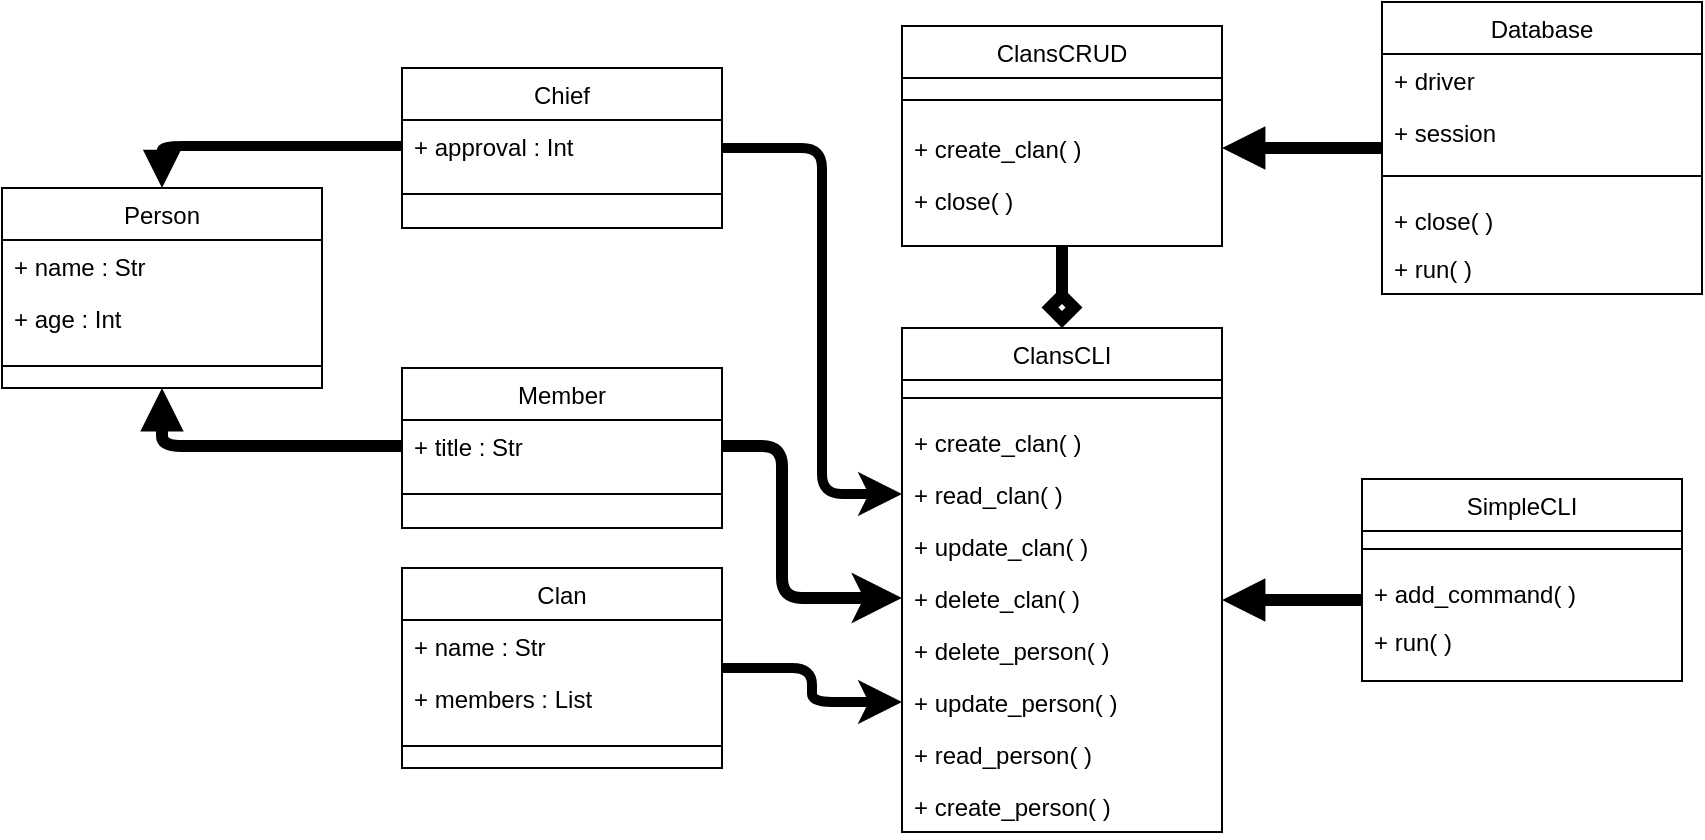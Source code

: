 <mxfile version="13.9.9" type="device"><diagram id="C5RBs43oDa-KdzZeNtuy" name="Page-1"><mxGraphModel dx="923" dy="453" grid="1" gridSize="10" guides="1" tooltips="1" connect="1" arrows="1" fold="1" page="1" pageScale="1" pageWidth="827" pageHeight="1169" math="0" shadow="0"><root><mxCell id="WIyWlLk6GJQsqaUBKTNV-0"/><mxCell id="WIyWlLk6GJQsqaUBKTNV-1" parent="WIyWlLk6GJQsqaUBKTNV-0"/><mxCell id="zkfFHV4jXpPFQw0GAbJ--17" value="Person" style="swimlane;fontStyle=0;align=center;verticalAlign=top;childLayout=stackLayout;horizontal=1;startSize=26;horizontalStack=0;resizeParent=1;resizeLast=0;collapsible=1;marginBottom=0;rounded=0;shadow=0;strokeWidth=1;" parent="WIyWlLk6GJQsqaUBKTNV-1" vertex="1"><mxGeometry x="70" y="170" width="160" height="100" as="geometry"><mxRectangle x="550" y="140" width="160" height="26" as="alternateBounds"/></mxGeometry></mxCell><mxCell id="zkfFHV4jXpPFQw0GAbJ--20" value="+ name : Str&#10;" style="text;align=left;verticalAlign=top;spacingLeft=4;spacingRight=4;overflow=hidden;rotatable=0;points=[[0,0.5],[1,0.5]];portConstraint=eastwest;rounded=0;shadow=0;html=0;" parent="zkfFHV4jXpPFQw0GAbJ--17" vertex="1"><mxGeometry y="26" width="160" height="26" as="geometry"/></mxCell><mxCell id="Ck1G6nBFEujSt6XbPlp2-4" value="+ age : Int" style="text;align=left;verticalAlign=top;spacingLeft=4;spacingRight=4;overflow=hidden;rotatable=0;points=[[0,0.5],[1,0.5]];portConstraint=eastwest;rounded=0;shadow=0;html=0;" parent="zkfFHV4jXpPFQw0GAbJ--17" vertex="1"><mxGeometry y="52" width="160" height="26" as="geometry"/></mxCell><mxCell id="zkfFHV4jXpPFQw0GAbJ--23" value="" style="line;html=1;strokeWidth=1;align=left;verticalAlign=middle;spacingTop=-1;spacingLeft=3;spacingRight=3;rotatable=0;labelPosition=right;points=[];portConstraint=eastwest;" parent="zkfFHV4jXpPFQw0GAbJ--17" vertex="1"><mxGeometry y="78" width="160" height="22" as="geometry"/></mxCell><mxCell id="yqSTfUTMVm1F1N2pcoFF-55" style="edgeStyle=orthogonalEdgeStyle;rounded=1;orthogonalLoop=1;jettySize=auto;html=1;entryX=0;entryY=0.5;entryDx=0;entryDy=0;startArrow=none;startFill=0;endArrow=classic;endFill=0;exitX=1;exitY=0.5;exitDx=0;exitDy=0;strokeWidth=6;" edge="1" parent="WIyWlLk6GJQsqaUBKTNV-1" source="Ck1G6nBFEujSt6XbPlp2-6" target="yqSTfUTMVm1F1N2pcoFF-9"><mxGeometry relative="1" as="geometry"><Array as="points"><mxPoint x="460" y="299"/><mxPoint x="460" y="375"/></Array></mxGeometry></mxCell><mxCell id="Ck1G6nBFEujSt6XbPlp2-5" value="Member" style="swimlane;fontStyle=0;align=center;verticalAlign=top;childLayout=stackLayout;horizontal=1;startSize=26;horizontalStack=0;resizeParent=1;resizeLast=0;collapsible=1;marginBottom=0;rounded=0;shadow=0;strokeWidth=1;" parent="WIyWlLk6GJQsqaUBKTNV-1" vertex="1"><mxGeometry x="270" y="260" width="160" height="80" as="geometry"><mxRectangle x="550" y="140" width="160" height="26" as="alternateBounds"/></mxGeometry></mxCell><mxCell id="Ck1G6nBFEujSt6XbPlp2-6" value="+ title : Str" style="text;align=left;verticalAlign=top;spacingLeft=4;spacingRight=4;overflow=hidden;rotatable=0;points=[[0,0.5],[1,0.5]];portConstraint=eastwest;rounded=0;shadow=0;html=0;" parent="Ck1G6nBFEujSt6XbPlp2-5" vertex="1"><mxGeometry y="26" width="160" height="26" as="geometry"/></mxCell><mxCell id="Ck1G6nBFEujSt6XbPlp2-8" value="" style="line;html=1;strokeWidth=1;align=left;verticalAlign=middle;spacingTop=-1;spacingLeft=3;spacingRight=3;rotatable=0;labelPosition=right;points=[];portConstraint=eastwest;" parent="Ck1G6nBFEujSt6XbPlp2-5" vertex="1"><mxGeometry y="52" width="160" height="22" as="geometry"/></mxCell><mxCell id="Ck1G6nBFEujSt6XbPlp2-9" value="Chief" style="swimlane;fontStyle=0;align=center;verticalAlign=top;childLayout=stackLayout;horizontal=1;startSize=26;horizontalStack=0;resizeParent=1;resizeLast=0;collapsible=1;marginBottom=0;rounded=0;shadow=0;strokeWidth=1;" parent="WIyWlLk6GJQsqaUBKTNV-1" vertex="1"><mxGeometry x="270" y="110" width="160" height="80" as="geometry"><mxRectangle x="550" y="140" width="160" height="26" as="alternateBounds"/></mxGeometry></mxCell><mxCell id="Ck1G6nBFEujSt6XbPlp2-10" value="+ approval : Int" style="text;align=left;verticalAlign=top;spacingLeft=4;spacingRight=4;overflow=hidden;rotatable=0;points=[[0,0.5],[1,0.5]];portConstraint=eastwest;rounded=0;shadow=0;html=0;" parent="Ck1G6nBFEujSt6XbPlp2-9" vertex="1"><mxGeometry y="26" width="160" height="26" as="geometry"/></mxCell><mxCell id="Ck1G6nBFEujSt6XbPlp2-11" value="" style="line;html=1;strokeWidth=1;align=left;verticalAlign=middle;spacingTop=-1;spacingLeft=3;spacingRight=3;rotatable=0;labelPosition=right;points=[];portConstraint=eastwest;" parent="Ck1G6nBFEujSt6XbPlp2-9" vertex="1"><mxGeometry y="52" width="160" height="22" as="geometry"/></mxCell><mxCell id="yqSTfUTMVm1F1N2pcoFF-57" style="edgeStyle=orthogonalEdgeStyle;rounded=1;orthogonalLoop=1;jettySize=auto;html=1;entryX=0;entryY=0.5;entryDx=0;entryDy=0;startArrow=none;startFill=0;endArrow=classic;endFill=0;strokeWidth=5;" edge="1" parent="WIyWlLk6GJQsqaUBKTNV-1" source="Ck1G6nBFEujSt6XbPlp2-12" target="yqSTfUTMVm1F1N2pcoFF-16"><mxGeometry relative="1" as="geometry"/></mxCell><mxCell id="Ck1G6nBFEujSt6XbPlp2-12" value="Clan" style="swimlane;fontStyle=0;align=center;verticalAlign=top;childLayout=stackLayout;horizontal=1;startSize=26;horizontalStack=0;resizeParent=1;resizeLast=0;collapsible=1;marginBottom=0;rounded=0;shadow=0;strokeWidth=1;" parent="WIyWlLk6GJQsqaUBKTNV-1" vertex="1"><mxGeometry x="270" y="360" width="160" height="100" as="geometry"><mxRectangle x="550" y="140" width="160" height="26" as="alternateBounds"/></mxGeometry></mxCell><mxCell id="Ck1G6nBFEujSt6XbPlp2-13" value="+ name : Str" style="text;align=left;verticalAlign=top;spacingLeft=4;spacingRight=4;overflow=hidden;rotatable=0;points=[[0,0.5],[1,0.5]];portConstraint=eastwest;rounded=0;shadow=0;html=0;" parent="Ck1G6nBFEujSt6XbPlp2-12" vertex="1"><mxGeometry y="26" width="160" height="26" as="geometry"/></mxCell><mxCell id="Ck1G6nBFEujSt6XbPlp2-14" value="+ members : List" style="text;align=left;verticalAlign=top;spacingLeft=4;spacingRight=4;overflow=hidden;rotatable=0;points=[[0,0.5],[1,0.5]];portConstraint=eastwest;rounded=0;shadow=0;html=0;" parent="Ck1G6nBFEujSt6XbPlp2-12" vertex="1"><mxGeometry y="52" width="160" height="26" as="geometry"/></mxCell><mxCell id="Ck1G6nBFEujSt6XbPlp2-15" value="" style="line;html=1;strokeWidth=1;align=left;verticalAlign=middle;spacingTop=-1;spacingLeft=3;spacingRight=3;rotatable=0;labelPosition=right;points=[];portConstraint=eastwest;" parent="Ck1G6nBFEujSt6XbPlp2-12" vertex="1"><mxGeometry y="78" width="160" height="22" as="geometry"/></mxCell><mxCell id="yqSTfUTMVm1F1N2pcoFF-67" style="edgeStyle=orthogonalEdgeStyle;rounded=1;orthogonalLoop=1;jettySize=auto;html=1;entryX=1;entryY=0.5;entryDx=0;entryDy=0;startArrow=none;startFill=0;endArrow=block;endFill=1;strokeWidth=6;" edge="1" parent="WIyWlLk6GJQsqaUBKTNV-1" source="Ck1G6nBFEujSt6XbPlp2-16" target="Ck1G6nBFEujSt6XbPlp2-24"><mxGeometry relative="1" as="geometry"/></mxCell><mxCell id="Ck1G6nBFEujSt6XbPlp2-16" value="Database" style="swimlane;fontStyle=0;align=center;verticalAlign=top;childLayout=stackLayout;horizontal=1;startSize=26;horizontalStack=0;resizeParent=1;resizeLast=0;collapsible=1;marginBottom=0;rounded=0;shadow=0;strokeWidth=1;" parent="WIyWlLk6GJQsqaUBKTNV-1" vertex="1"><mxGeometry x="760" y="77" width="160" height="146" as="geometry"><mxRectangle x="550" y="140" width="160" height="26" as="alternateBounds"/></mxGeometry></mxCell><mxCell id="Ck1G6nBFEujSt6XbPlp2-26" value="+ driver" style="text;align=left;verticalAlign=top;spacingLeft=4;spacingRight=4;overflow=hidden;rotatable=0;points=[[0,0.5],[1,0.5]];portConstraint=eastwest;rounded=0;shadow=0;html=0;" parent="Ck1G6nBFEujSt6XbPlp2-16" vertex="1"><mxGeometry y="26" width="160" height="26" as="geometry"/></mxCell><mxCell id="Ck1G6nBFEujSt6XbPlp2-27" value="+ session" style="text;align=left;verticalAlign=top;spacingLeft=4;spacingRight=4;overflow=hidden;rotatable=0;points=[[0,0.5],[1,0.5]];portConstraint=eastwest;rounded=0;shadow=0;html=0;" parent="Ck1G6nBFEujSt6XbPlp2-16" vertex="1"><mxGeometry y="52" width="160" height="26" as="geometry"/></mxCell><mxCell id="Ck1G6nBFEujSt6XbPlp2-19" value="" style="line;html=1;strokeWidth=1;align=left;verticalAlign=middle;spacingTop=-1;spacingLeft=3;spacingRight=3;rotatable=0;labelPosition=right;points=[];portConstraint=eastwest;" parent="Ck1G6nBFEujSt6XbPlp2-16" vertex="1"><mxGeometry y="78" width="160" height="18" as="geometry"/></mxCell><mxCell id="Ck1G6nBFEujSt6XbPlp2-21" value="+ close( )" style="text;align=left;verticalAlign=top;spacingLeft=4;spacingRight=4;overflow=hidden;rotatable=0;points=[[0,0.5],[1,0.5]];portConstraint=eastwest;rounded=0;shadow=0;html=0;" parent="Ck1G6nBFEujSt6XbPlp2-16" vertex="1"><mxGeometry y="96" width="160" height="24" as="geometry"/></mxCell><mxCell id="Ck1G6nBFEujSt6XbPlp2-18" value="+ run( )" style="text;align=left;verticalAlign=top;spacingLeft=4;spacingRight=4;overflow=hidden;rotatable=0;points=[[0,0.5],[1,0.5]];portConstraint=eastwest;rounded=0;shadow=0;html=0;" parent="Ck1G6nBFEujSt6XbPlp2-16" vertex="1"><mxGeometry y="120" width="160" height="26" as="geometry"/></mxCell><mxCell id="yqSTfUTMVm1F1N2pcoFF-65" style="edgeStyle=orthogonalEdgeStyle;rounded=1;orthogonalLoop=1;jettySize=auto;html=1;entryX=0.5;entryY=0;entryDx=0;entryDy=0;startArrow=none;startFill=0;endArrow=diamond;endFill=0;strokeWidth=6;" edge="1" parent="WIyWlLk6GJQsqaUBKTNV-1" source="Ck1G6nBFEujSt6XbPlp2-22" target="yqSTfUTMVm1F1N2pcoFF-0"><mxGeometry relative="1" as="geometry"/></mxCell><mxCell id="Ck1G6nBFEujSt6XbPlp2-22" value="ClansCRUD" style="swimlane;fontStyle=0;align=center;verticalAlign=top;childLayout=stackLayout;horizontal=1;startSize=26;horizontalStack=0;resizeParent=1;resizeLast=0;collapsible=1;marginBottom=0;rounded=0;shadow=0;strokeWidth=1;" parent="WIyWlLk6GJQsqaUBKTNV-1" vertex="1"><mxGeometry x="520" y="89" width="160" height="110" as="geometry"><mxRectangle x="550" y="140" width="160" height="26" as="alternateBounds"/></mxGeometry></mxCell><mxCell id="Ck1G6nBFEujSt6XbPlp2-23" value="" style="line;html=1;strokeWidth=1;align=left;verticalAlign=middle;spacingTop=-1;spacingLeft=3;spacingRight=3;rotatable=0;labelPosition=right;points=[];portConstraint=eastwest;" parent="Ck1G6nBFEujSt6XbPlp2-22" vertex="1"><mxGeometry y="26" width="160" height="22" as="geometry"/></mxCell><mxCell id="Ck1G6nBFEujSt6XbPlp2-24" value="+ create_clan( )" style="text;align=left;verticalAlign=top;spacingLeft=4;spacingRight=4;overflow=hidden;rotatable=0;points=[[0,0.5],[1,0.5]];portConstraint=eastwest;rounded=0;shadow=0;html=0;" parent="Ck1G6nBFEujSt6XbPlp2-22" vertex="1"><mxGeometry y="48" width="160" height="26" as="geometry"/></mxCell><mxCell id="Ck1G6nBFEujSt6XbPlp2-25" value="+ close( )" style="text;align=left;verticalAlign=top;spacingLeft=4;spacingRight=4;overflow=hidden;rotatable=0;points=[[0,0.5],[1,0.5]];portConstraint=eastwest;rounded=0;shadow=0;html=0;" parent="Ck1G6nBFEujSt6XbPlp2-22" vertex="1"><mxGeometry y="74" width="160" height="26" as="geometry"/></mxCell><mxCell id="yqSTfUTMVm1F1N2pcoFF-0" value="ClansCLI" style="swimlane;fontStyle=0;align=center;verticalAlign=top;childLayout=stackLayout;horizontal=1;startSize=26;horizontalStack=0;resizeParent=1;resizeLast=0;collapsible=1;marginBottom=0;rounded=0;shadow=0;strokeWidth=1;" vertex="1" parent="WIyWlLk6GJQsqaUBKTNV-1"><mxGeometry x="520" y="240" width="160" height="252" as="geometry"><mxRectangle x="550" y="140" width="160" height="26" as="alternateBounds"/></mxGeometry></mxCell><mxCell id="yqSTfUTMVm1F1N2pcoFF-3" value="" style="line;html=1;strokeWidth=1;align=left;verticalAlign=middle;spacingTop=-1;spacingLeft=3;spacingRight=3;rotatable=0;labelPosition=right;points=[];portConstraint=eastwest;" vertex="1" parent="yqSTfUTMVm1F1N2pcoFF-0"><mxGeometry y="26" width="160" height="18" as="geometry"/></mxCell><mxCell id="yqSTfUTMVm1F1N2pcoFF-5" value="+ create_clan( )" style="text;align=left;verticalAlign=top;spacingLeft=4;spacingRight=4;overflow=hidden;rotatable=0;points=[[0,0.5],[1,0.5]];portConstraint=eastwest;rounded=0;shadow=0;html=0;" vertex="1" parent="yqSTfUTMVm1F1N2pcoFF-0"><mxGeometry y="44" width="160" height="26" as="geometry"/></mxCell><mxCell id="yqSTfUTMVm1F1N2pcoFF-8" value="+ read_clan( )" style="text;align=left;verticalAlign=top;spacingLeft=4;spacingRight=4;overflow=hidden;rotatable=0;points=[[0,0.5],[1,0.5]];portConstraint=eastwest;rounded=0;shadow=0;html=0;" vertex="1" parent="yqSTfUTMVm1F1N2pcoFF-0"><mxGeometry y="70" width="160" height="26" as="geometry"/></mxCell><mxCell id="yqSTfUTMVm1F1N2pcoFF-11" value="+ update_clan( )" style="text;align=left;verticalAlign=top;spacingLeft=4;spacingRight=4;overflow=hidden;rotatable=0;points=[[0,0.5],[1,0.5]];portConstraint=eastwest;rounded=0;shadow=0;html=0;" vertex="1" parent="yqSTfUTMVm1F1N2pcoFF-0"><mxGeometry y="96" width="160" height="26" as="geometry"/></mxCell><mxCell id="yqSTfUTMVm1F1N2pcoFF-9" value="+ delete_clan( )" style="text;align=left;verticalAlign=top;spacingLeft=4;spacingRight=4;overflow=hidden;rotatable=0;points=[[0,0.5],[1,0.5]];portConstraint=eastwest;rounded=0;shadow=0;html=0;" vertex="1" parent="yqSTfUTMVm1F1N2pcoFF-0"><mxGeometry y="122" width="160" height="26" as="geometry"/></mxCell><mxCell id="yqSTfUTMVm1F1N2pcoFF-17" value="+ delete_person( )" style="text;align=left;verticalAlign=top;spacingLeft=4;spacingRight=4;overflow=hidden;rotatable=0;points=[[0,0.5],[1,0.5]];portConstraint=eastwest;rounded=0;shadow=0;html=0;" vertex="1" parent="yqSTfUTMVm1F1N2pcoFF-0"><mxGeometry y="148" width="160" height="26" as="geometry"/></mxCell><mxCell id="yqSTfUTMVm1F1N2pcoFF-16" value="+ update_person( )" style="text;align=left;verticalAlign=top;spacingLeft=4;spacingRight=4;overflow=hidden;rotatable=0;points=[[0,0.5],[1,0.5]];portConstraint=eastwest;rounded=0;shadow=0;html=0;" vertex="1" parent="yqSTfUTMVm1F1N2pcoFF-0"><mxGeometry y="174" width="160" height="26" as="geometry"/></mxCell><mxCell id="yqSTfUTMVm1F1N2pcoFF-15" value="+ read_person( )" style="text;align=left;verticalAlign=top;spacingLeft=4;spacingRight=4;overflow=hidden;rotatable=0;points=[[0,0.5],[1,0.5]];portConstraint=eastwest;rounded=0;shadow=0;html=0;" vertex="1" parent="yqSTfUTMVm1F1N2pcoFF-0"><mxGeometry y="200" width="160" height="26" as="geometry"/></mxCell><mxCell id="yqSTfUTMVm1F1N2pcoFF-14" value="+ create_person( )" style="text;align=left;verticalAlign=top;spacingLeft=4;spacingRight=4;overflow=hidden;rotatable=0;points=[[0,0.5],[1,0.5]];portConstraint=eastwest;rounded=0;shadow=0;html=0;" vertex="1" parent="yqSTfUTMVm1F1N2pcoFF-0"><mxGeometry y="226" width="160" height="26" as="geometry"/></mxCell><mxCell id="yqSTfUTMVm1F1N2pcoFF-22" value="SimpleCLI" style="swimlane;fontStyle=0;align=center;verticalAlign=top;childLayout=stackLayout;horizontal=1;startSize=26;horizontalStack=0;resizeParent=1;resizeLast=0;collapsible=1;marginBottom=0;rounded=0;shadow=0;strokeWidth=1;" vertex="1" parent="WIyWlLk6GJQsqaUBKTNV-1"><mxGeometry x="750" y="315.5" width="160" height="101" as="geometry"><mxRectangle x="550" y="140" width="160" height="26" as="alternateBounds"/></mxGeometry></mxCell><mxCell id="yqSTfUTMVm1F1N2pcoFF-23" value="" style="line;html=1;strokeWidth=1;align=left;verticalAlign=middle;spacingTop=-1;spacingLeft=3;spacingRight=3;rotatable=0;labelPosition=right;points=[];portConstraint=eastwest;" vertex="1" parent="yqSTfUTMVm1F1N2pcoFF-22"><mxGeometry y="26" width="160" height="18" as="geometry"/></mxCell><mxCell id="yqSTfUTMVm1F1N2pcoFF-24" value="+ add_command( )" style="text;align=left;verticalAlign=top;spacingLeft=4;spacingRight=4;overflow=hidden;rotatable=0;points=[[0,0.5],[1,0.5]];portConstraint=eastwest;rounded=0;shadow=0;html=0;" vertex="1" parent="yqSTfUTMVm1F1N2pcoFF-22"><mxGeometry y="44" width="160" height="24" as="geometry"/></mxCell><mxCell id="yqSTfUTMVm1F1N2pcoFF-45" value="+ run( )" style="text;align=left;verticalAlign=top;spacingLeft=4;spacingRight=4;overflow=hidden;rotatable=0;points=[[0,0.5],[1,0.5]];portConstraint=eastwest;rounded=0;shadow=0;html=0;" vertex="1" parent="yqSTfUTMVm1F1N2pcoFF-22"><mxGeometry y="68" width="160" height="24" as="geometry"/></mxCell><mxCell id="yqSTfUTMVm1F1N2pcoFF-48" style="edgeStyle=orthogonalEdgeStyle;rounded=1;orthogonalLoop=1;jettySize=auto;html=1;startArrow=none;startFill=0;endArrow=block;endFill=1;entryX=0.5;entryY=1;entryDx=0;entryDy=0;strokeWidth=6;" edge="1" parent="WIyWlLk6GJQsqaUBKTNV-1" source="Ck1G6nBFEujSt6XbPlp2-6" target="zkfFHV4jXpPFQw0GAbJ--17"><mxGeometry relative="1" as="geometry"/></mxCell><mxCell id="yqSTfUTMVm1F1N2pcoFF-51" style="edgeStyle=orthogonalEdgeStyle;rounded=1;orthogonalLoop=1;jettySize=auto;html=1;entryX=0.5;entryY=0;entryDx=0;entryDy=0;startArrow=none;startFill=0;endArrow=block;endFill=1;strokeWidth=5;" edge="1" parent="WIyWlLk6GJQsqaUBKTNV-1" source="Ck1G6nBFEujSt6XbPlp2-10" target="zkfFHV4jXpPFQw0GAbJ--17"><mxGeometry relative="1" as="geometry"/></mxCell><mxCell id="yqSTfUTMVm1F1N2pcoFF-52" value="" style="endArrow=classic;endFill=0;html=1;edgeStyle=orthogonalEdgeStyle;align=left;verticalAlign=top;entryX=0;entryY=0.5;entryDx=0;entryDy=0;strokeWidth=5;" edge="1" parent="WIyWlLk6GJQsqaUBKTNV-1" source="Ck1G6nBFEujSt6XbPlp2-9" target="yqSTfUTMVm1F1N2pcoFF-8"><mxGeometry x="-1" relative="1" as="geometry"><mxPoint x="440" y="210" as="sourcePoint"/><mxPoint x="600" y="210" as="targetPoint"/><Array as="points"><mxPoint x="480" y="150"/><mxPoint x="480" y="323"/></Array></mxGeometry></mxCell><mxCell id="yqSTfUTMVm1F1N2pcoFF-66" style="edgeStyle=orthogonalEdgeStyle;rounded=1;orthogonalLoop=1;jettySize=auto;html=1;startArrow=none;startFill=0;endArrow=block;endFill=1;strokeWidth=6;" edge="1" parent="WIyWlLk6GJQsqaUBKTNV-1"><mxGeometry relative="1" as="geometry"><mxPoint x="750" y="376.0" as="sourcePoint"/><mxPoint x="680" y="376.0" as="targetPoint"/></mxGeometry></mxCell></root></mxGraphModel></diagram></mxfile>
